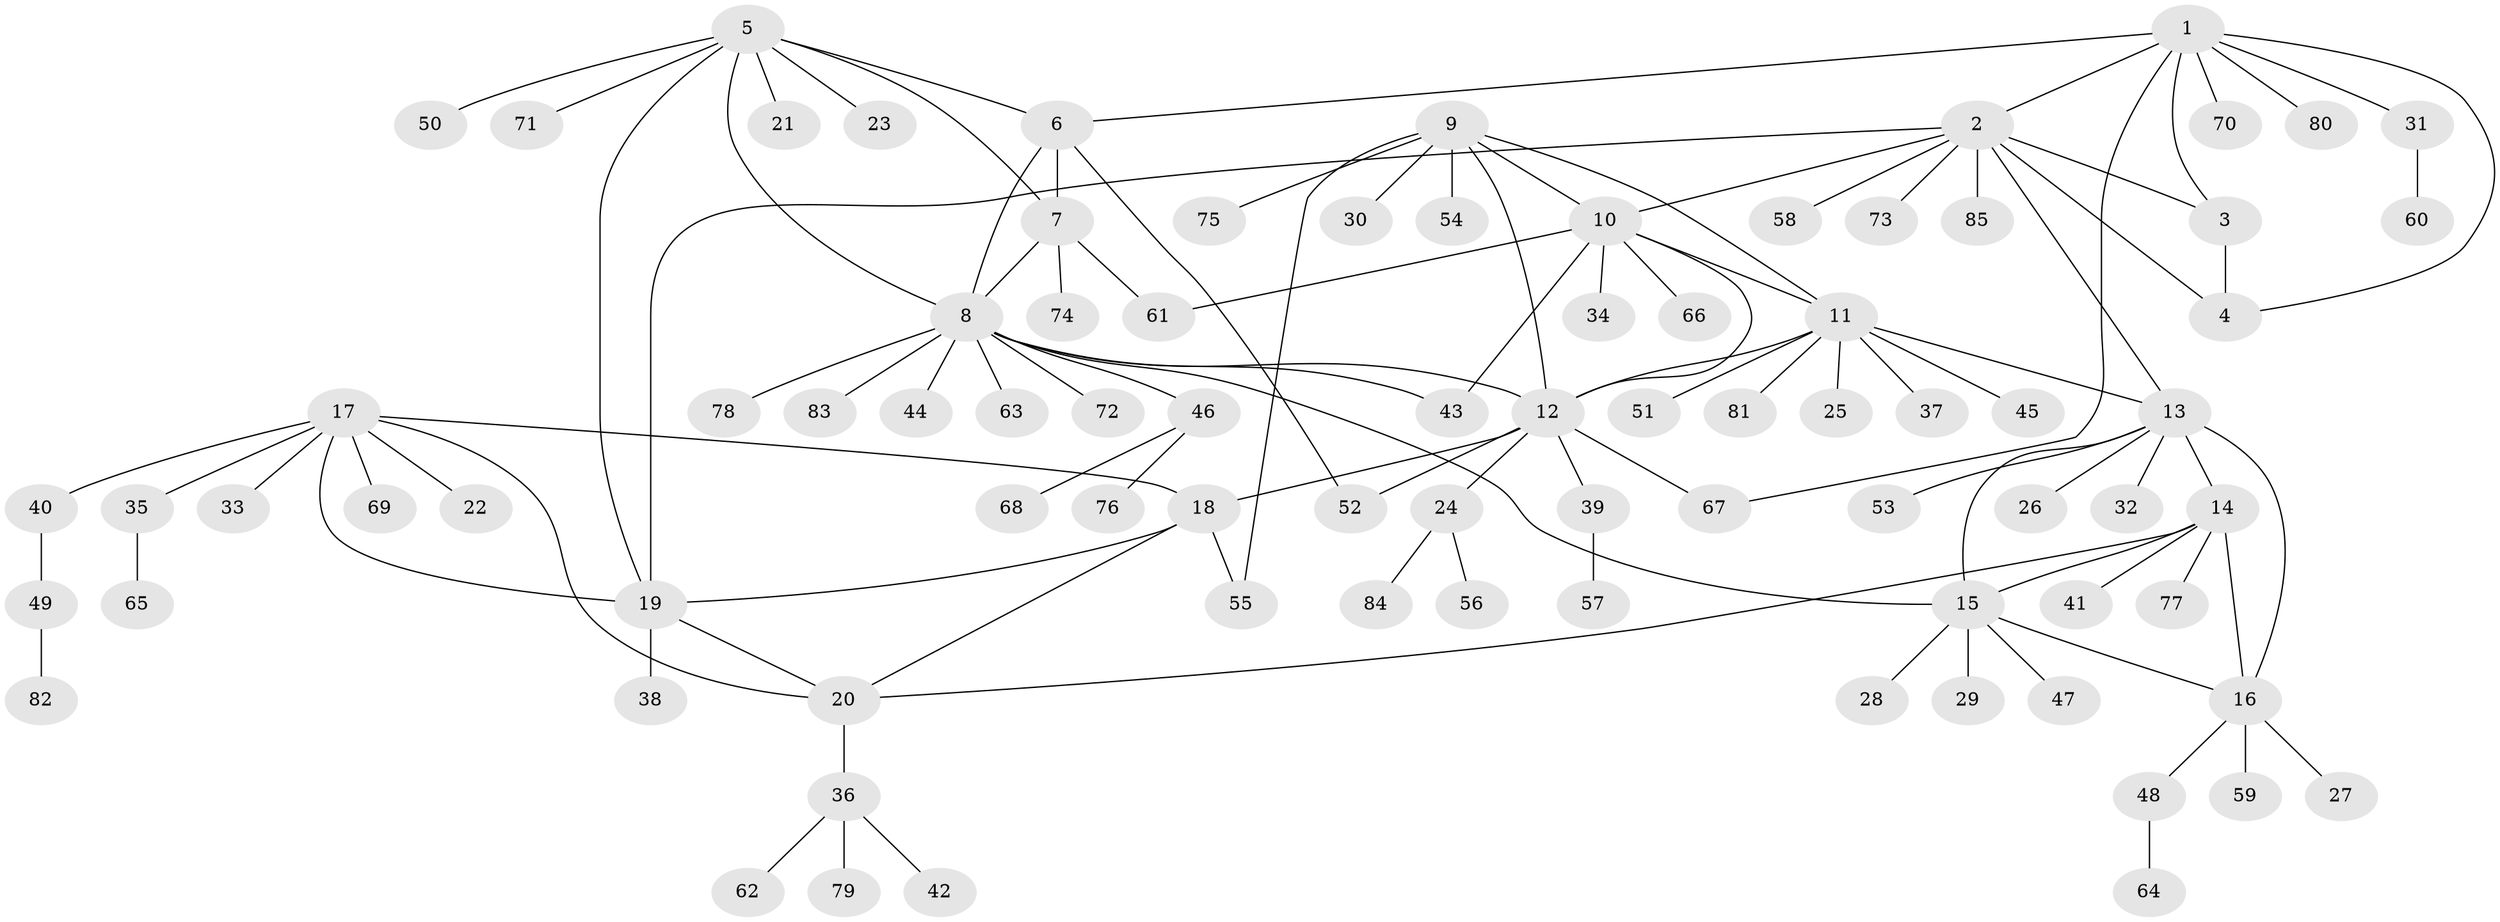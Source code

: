 // coarse degree distribution, {8: 0.03076923076923077, 13: 0.015384615384615385, 3: 0.046153846153846156, 7: 0.046153846153846156, 5: 0.046153846153846156, 4: 0.015384615384615385, 11: 0.015384615384615385, 6: 0.03076923076923077, 12: 0.015384615384615385, 9: 0.015384615384615385, 1: 0.6153846153846154, 2: 0.1076923076923077}
// Generated by graph-tools (version 1.1) at 2025/52/02/27/25 19:52:19]
// undirected, 85 vertices, 110 edges
graph export_dot {
graph [start="1"]
  node [color=gray90,style=filled];
  1;
  2;
  3;
  4;
  5;
  6;
  7;
  8;
  9;
  10;
  11;
  12;
  13;
  14;
  15;
  16;
  17;
  18;
  19;
  20;
  21;
  22;
  23;
  24;
  25;
  26;
  27;
  28;
  29;
  30;
  31;
  32;
  33;
  34;
  35;
  36;
  37;
  38;
  39;
  40;
  41;
  42;
  43;
  44;
  45;
  46;
  47;
  48;
  49;
  50;
  51;
  52;
  53;
  54;
  55;
  56;
  57;
  58;
  59;
  60;
  61;
  62;
  63;
  64;
  65;
  66;
  67;
  68;
  69;
  70;
  71;
  72;
  73;
  74;
  75;
  76;
  77;
  78;
  79;
  80;
  81;
  82;
  83;
  84;
  85;
  1 -- 2;
  1 -- 3;
  1 -- 4;
  1 -- 6;
  1 -- 31;
  1 -- 67;
  1 -- 70;
  1 -- 80;
  2 -- 3;
  2 -- 4;
  2 -- 10;
  2 -- 13;
  2 -- 19;
  2 -- 58;
  2 -- 73;
  2 -- 85;
  3 -- 4;
  5 -- 6;
  5 -- 7;
  5 -- 8;
  5 -- 19;
  5 -- 21;
  5 -- 23;
  5 -- 50;
  5 -- 71;
  6 -- 7;
  6 -- 8;
  6 -- 52;
  7 -- 8;
  7 -- 61;
  7 -- 74;
  8 -- 12;
  8 -- 15;
  8 -- 43;
  8 -- 44;
  8 -- 46;
  8 -- 63;
  8 -- 72;
  8 -- 78;
  8 -- 83;
  9 -- 10;
  9 -- 11;
  9 -- 12;
  9 -- 30;
  9 -- 54;
  9 -- 55;
  9 -- 75;
  10 -- 11;
  10 -- 12;
  10 -- 34;
  10 -- 43;
  10 -- 61;
  10 -- 66;
  11 -- 12;
  11 -- 13;
  11 -- 25;
  11 -- 37;
  11 -- 45;
  11 -- 51;
  11 -- 81;
  12 -- 18;
  12 -- 24;
  12 -- 39;
  12 -- 52;
  12 -- 67;
  13 -- 14;
  13 -- 15;
  13 -- 16;
  13 -- 26;
  13 -- 32;
  13 -- 53;
  14 -- 15;
  14 -- 16;
  14 -- 20;
  14 -- 41;
  14 -- 77;
  15 -- 16;
  15 -- 28;
  15 -- 29;
  15 -- 47;
  16 -- 27;
  16 -- 48;
  16 -- 59;
  17 -- 18;
  17 -- 19;
  17 -- 20;
  17 -- 22;
  17 -- 33;
  17 -- 35;
  17 -- 40;
  17 -- 69;
  18 -- 19;
  18 -- 20;
  18 -- 55;
  19 -- 20;
  19 -- 38;
  20 -- 36;
  24 -- 56;
  24 -- 84;
  31 -- 60;
  35 -- 65;
  36 -- 42;
  36 -- 62;
  36 -- 79;
  39 -- 57;
  40 -- 49;
  46 -- 68;
  46 -- 76;
  48 -- 64;
  49 -- 82;
}
